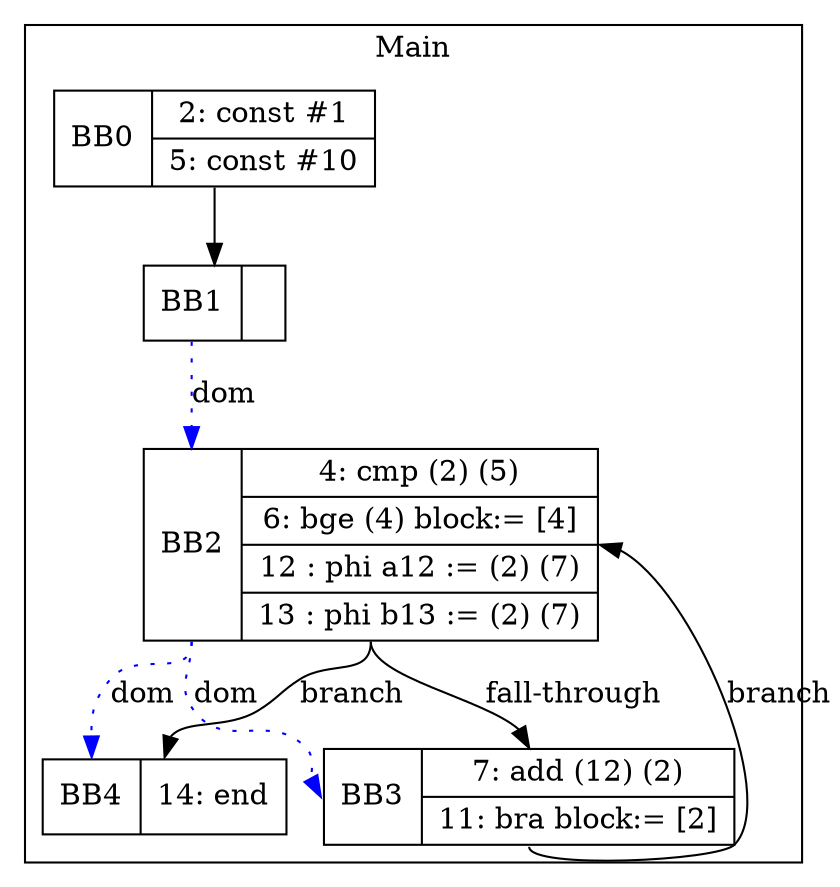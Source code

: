 digraph G {
node [shape=record];
subgraph cluster_main{
label = "Main";
BB0 [shape=record, label="<b>BB0|{2: const #1|5: const #10}"];
BB1 [shape=record, label="<b>BB1|}"];
BB2 [shape=record, label="<b>BB2|{4: cmp (2) (5)|6: bge (4) block:= [4]|12 : phi a12 := (2) (7)|13 : phi b13 := (2) (7)}"];
BB3 [shape=record, label="<b>BB3|{7: add (12) (2)|11: bra block:= [2]}"];
BB4 [shape=record, label="<b>BB4|{14: end}"];
}
BB0:s -> BB1:n ;
BB2:b -> BB3:b [color=blue, style=dotted, label="dom"];
BB2:b -> BB4:b [color=blue, style=dotted, label="dom"];
BB1:b -> BB2:b [color=blue, style=dotted, label="dom"];
BB2:s -> BB4:n [label="branch"];
BB3:s -> BB2:e [label="branch"];
BB2:s -> BB3:n [label="fall-through"];
}
